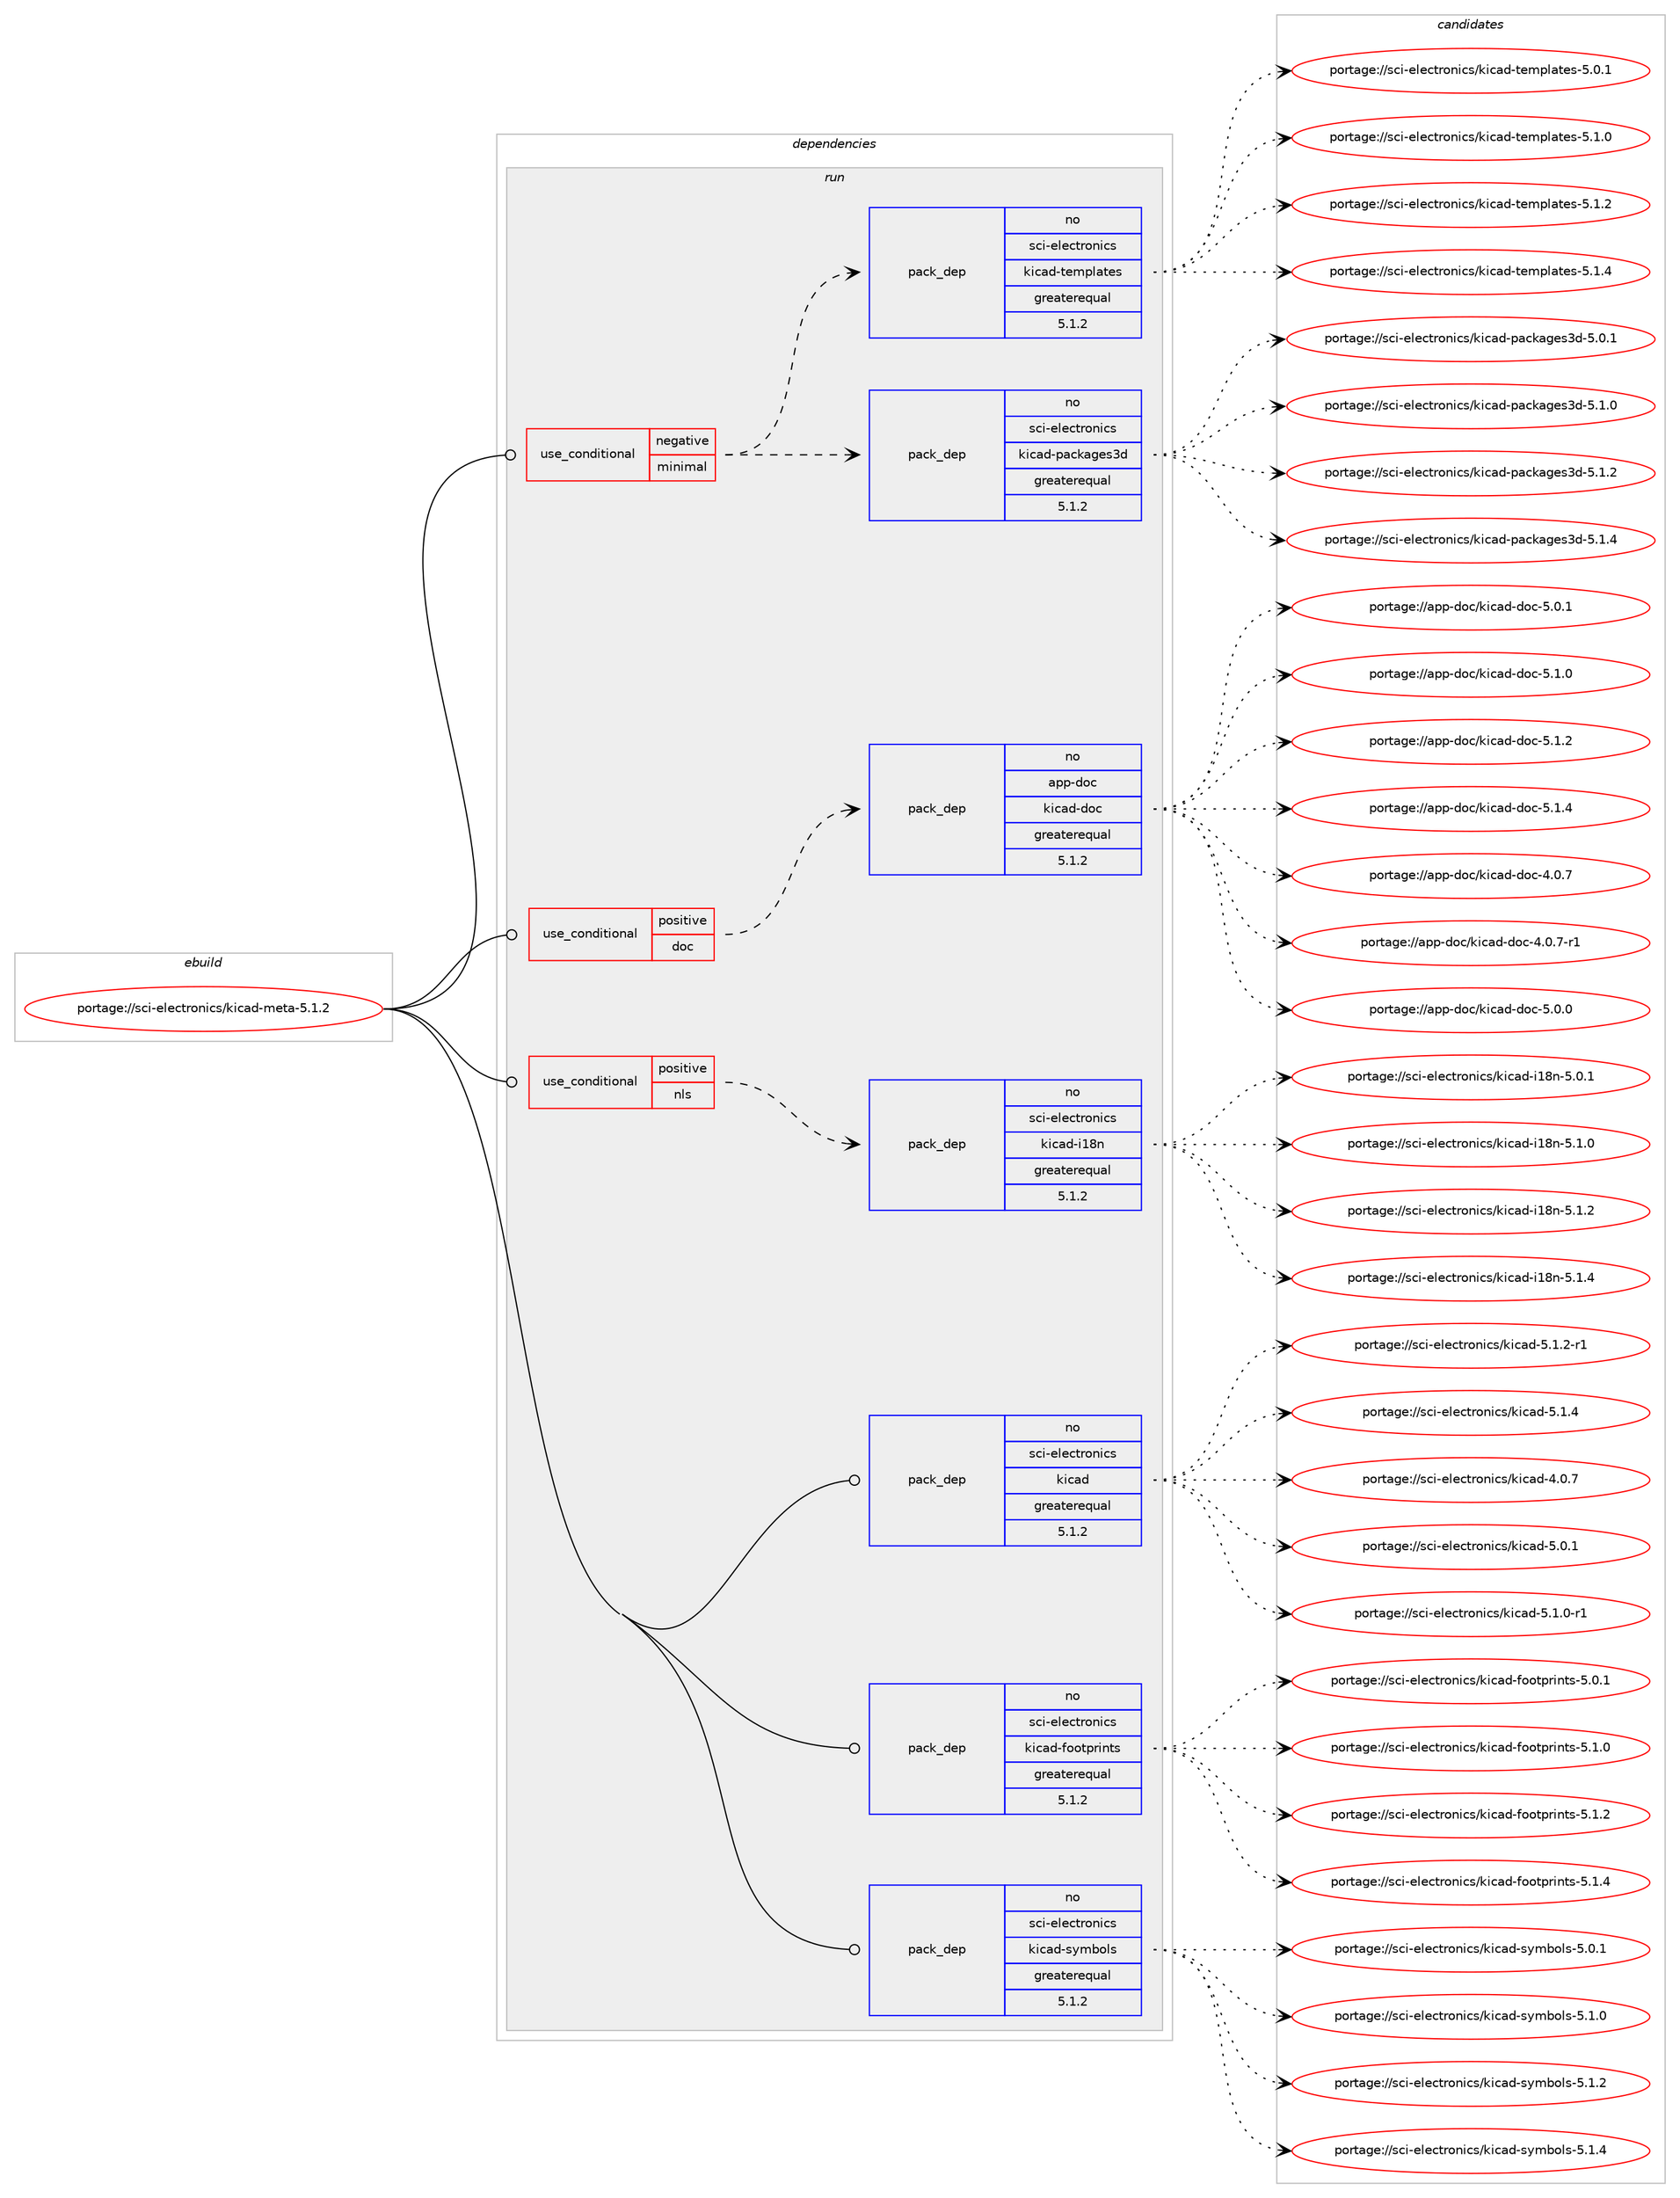 digraph prolog {

# *************
# Graph options
# *************

newrank=true;
concentrate=true;
compound=true;
graph [rankdir=LR,fontname=Helvetica,fontsize=10,ranksep=1.5];#, ranksep=2.5, nodesep=0.2];
edge  [arrowhead=vee];
node  [fontname=Helvetica,fontsize=10];

# **********
# The ebuild
# **********

subgraph cluster_leftcol {
color=gray;
rank=same;
label=<<i>ebuild</i>>;
id [label="portage://sci-electronics/kicad-meta-5.1.2", color=red, width=4, href="../sci-electronics/kicad-meta-5.1.2.svg"];
}

# ****************
# The dependencies
# ****************

subgraph cluster_midcol {
color=gray;
label=<<i>dependencies</i>>;
subgraph cluster_compile {
fillcolor="#eeeeee";
style=filled;
label=<<i>compile</i>>;
}
subgraph cluster_compileandrun {
fillcolor="#eeeeee";
style=filled;
label=<<i>compile and run</i>>;
}
subgraph cluster_run {
fillcolor="#eeeeee";
style=filled;
label=<<i>run</i>>;
subgraph cond95666 {
dependency386190 [label=<<TABLE BORDER="0" CELLBORDER="1" CELLSPACING="0" CELLPADDING="4"><TR><TD ROWSPAN="3" CELLPADDING="10">use_conditional</TD></TR><TR><TD>negative</TD></TR><TR><TD>minimal</TD></TR></TABLE>>, shape=none, color=red];
subgraph pack283981 {
dependency386191 [label=<<TABLE BORDER="0" CELLBORDER="1" CELLSPACING="0" CELLPADDING="4" WIDTH="220"><TR><TD ROWSPAN="6" CELLPADDING="30">pack_dep</TD></TR><TR><TD WIDTH="110">no</TD></TR><TR><TD>sci-electronics</TD></TR><TR><TD>kicad-packages3d</TD></TR><TR><TD>greaterequal</TD></TR><TR><TD>5.1.2</TD></TR></TABLE>>, shape=none, color=blue];
}
dependency386190:e -> dependency386191:w [weight=20,style="dashed",arrowhead="vee"];
subgraph pack283982 {
dependency386192 [label=<<TABLE BORDER="0" CELLBORDER="1" CELLSPACING="0" CELLPADDING="4" WIDTH="220"><TR><TD ROWSPAN="6" CELLPADDING="30">pack_dep</TD></TR><TR><TD WIDTH="110">no</TD></TR><TR><TD>sci-electronics</TD></TR><TR><TD>kicad-templates</TD></TR><TR><TD>greaterequal</TD></TR><TR><TD>5.1.2</TD></TR></TABLE>>, shape=none, color=blue];
}
dependency386190:e -> dependency386192:w [weight=20,style="dashed",arrowhead="vee"];
}
id:e -> dependency386190:w [weight=20,style="solid",arrowhead="odot"];
subgraph cond95667 {
dependency386193 [label=<<TABLE BORDER="0" CELLBORDER="1" CELLSPACING="0" CELLPADDING="4"><TR><TD ROWSPAN="3" CELLPADDING="10">use_conditional</TD></TR><TR><TD>positive</TD></TR><TR><TD>doc</TD></TR></TABLE>>, shape=none, color=red];
subgraph pack283983 {
dependency386194 [label=<<TABLE BORDER="0" CELLBORDER="1" CELLSPACING="0" CELLPADDING="4" WIDTH="220"><TR><TD ROWSPAN="6" CELLPADDING="30">pack_dep</TD></TR><TR><TD WIDTH="110">no</TD></TR><TR><TD>app-doc</TD></TR><TR><TD>kicad-doc</TD></TR><TR><TD>greaterequal</TD></TR><TR><TD>5.1.2</TD></TR></TABLE>>, shape=none, color=blue];
}
dependency386193:e -> dependency386194:w [weight=20,style="dashed",arrowhead="vee"];
}
id:e -> dependency386193:w [weight=20,style="solid",arrowhead="odot"];
subgraph cond95668 {
dependency386195 [label=<<TABLE BORDER="0" CELLBORDER="1" CELLSPACING="0" CELLPADDING="4"><TR><TD ROWSPAN="3" CELLPADDING="10">use_conditional</TD></TR><TR><TD>positive</TD></TR><TR><TD>nls</TD></TR></TABLE>>, shape=none, color=red];
subgraph pack283984 {
dependency386196 [label=<<TABLE BORDER="0" CELLBORDER="1" CELLSPACING="0" CELLPADDING="4" WIDTH="220"><TR><TD ROWSPAN="6" CELLPADDING="30">pack_dep</TD></TR><TR><TD WIDTH="110">no</TD></TR><TR><TD>sci-electronics</TD></TR><TR><TD>kicad-i18n</TD></TR><TR><TD>greaterequal</TD></TR><TR><TD>5.1.2</TD></TR></TABLE>>, shape=none, color=blue];
}
dependency386195:e -> dependency386196:w [weight=20,style="dashed",arrowhead="vee"];
}
id:e -> dependency386195:w [weight=20,style="solid",arrowhead="odot"];
subgraph pack283985 {
dependency386197 [label=<<TABLE BORDER="0" CELLBORDER="1" CELLSPACING="0" CELLPADDING="4" WIDTH="220"><TR><TD ROWSPAN="6" CELLPADDING="30">pack_dep</TD></TR><TR><TD WIDTH="110">no</TD></TR><TR><TD>sci-electronics</TD></TR><TR><TD>kicad</TD></TR><TR><TD>greaterequal</TD></TR><TR><TD>5.1.2</TD></TR></TABLE>>, shape=none, color=blue];
}
id:e -> dependency386197:w [weight=20,style="solid",arrowhead="odot"];
subgraph pack283986 {
dependency386198 [label=<<TABLE BORDER="0" CELLBORDER="1" CELLSPACING="0" CELLPADDING="4" WIDTH="220"><TR><TD ROWSPAN="6" CELLPADDING="30">pack_dep</TD></TR><TR><TD WIDTH="110">no</TD></TR><TR><TD>sci-electronics</TD></TR><TR><TD>kicad-footprints</TD></TR><TR><TD>greaterequal</TD></TR><TR><TD>5.1.2</TD></TR></TABLE>>, shape=none, color=blue];
}
id:e -> dependency386198:w [weight=20,style="solid",arrowhead="odot"];
subgraph pack283987 {
dependency386199 [label=<<TABLE BORDER="0" CELLBORDER="1" CELLSPACING="0" CELLPADDING="4" WIDTH="220"><TR><TD ROWSPAN="6" CELLPADDING="30">pack_dep</TD></TR><TR><TD WIDTH="110">no</TD></TR><TR><TD>sci-electronics</TD></TR><TR><TD>kicad-symbols</TD></TR><TR><TD>greaterequal</TD></TR><TR><TD>5.1.2</TD></TR></TABLE>>, shape=none, color=blue];
}
id:e -> dependency386199:w [weight=20,style="solid",arrowhead="odot"];
}
}

# **************
# The candidates
# **************

subgraph cluster_choices {
rank=same;
color=gray;
label=<<i>candidates</i>>;

subgraph choice283981 {
color=black;
nodesep=1;
choiceportage115991054510110810199116114111110105991154710710599971004511297991079710310111551100455346484649 [label="portage://sci-electronics/kicad-packages3d-5.0.1", color=red, width=4,href="../sci-electronics/kicad-packages3d-5.0.1.svg"];
choiceportage115991054510110810199116114111110105991154710710599971004511297991079710310111551100455346494648 [label="portage://sci-electronics/kicad-packages3d-5.1.0", color=red, width=4,href="../sci-electronics/kicad-packages3d-5.1.0.svg"];
choiceportage115991054510110810199116114111110105991154710710599971004511297991079710310111551100455346494650 [label="portage://sci-electronics/kicad-packages3d-5.1.2", color=red, width=4,href="../sci-electronics/kicad-packages3d-5.1.2.svg"];
choiceportage115991054510110810199116114111110105991154710710599971004511297991079710310111551100455346494652 [label="portage://sci-electronics/kicad-packages3d-5.1.4", color=red, width=4,href="../sci-electronics/kicad-packages3d-5.1.4.svg"];
dependency386191:e -> choiceportage115991054510110810199116114111110105991154710710599971004511297991079710310111551100455346484649:w [style=dotted,weight="100"];
dependency386191:e -> choiceportage115991054510110810199116114111110105991154710710599971004511297991079710310111551100455346494648:w [style=dotted,weight="100"];
dependency386191:e -> choiceportage115991054510110810199116114111110105991154710710599971004511297991079710310111551100455346494650:w [style=dotted,weight="100"];
dependency386191:e -> choiceportage115991054510110810199116114111110105991154710710599971004511297991079710310111551100455346494652:w [style=dotted,weight="100"];
}
subgraph choice283982 {
color=black;
nodesep=1;
choiceportage115991054510110810199116114111110105991154710710599971004511610110911210897116101115455346484649 [label="portage://sci-electronics/kicad-templates-5.0.1", color=red, width=4,href="../sci-electronics/kicad-templates-5.0.1.svg"];
choiceportage115991054510110810199116114111110105991154710710599971004511610110911210897116101115455346494648 [label="portage://sci-electronics/kicad-templates-5.1.0", color=red, width=4,href="../sci-electronics/kicad-templates-5.1.0.svg"];
choiceportage115991054510110810199116114111110105991154710710599971004511610110911210897116101115455346494650 [label="portage://sci-electronics/kicad-templates-5.1.2", color=red, width=4,href="../sci-electronics/kicad-templates-5.1.2.svg"];
choiceportage115991054510110810199116114111110105991154710710599971004511610110911210897116101115455346494652 [label="portage://sci-electronics/kicad-templates-5.1.4", color=red, width=4,href="../sci-electronics/kicad-templates-5.1.4.svg"];
dependency386192:e -> choiceportage115991054510110810199116114111110105991154710710599971004511610110911210897116101115455346484649:w [style=dotted,weight="100"];
dependency386192:e -> choiceportage115991054510110810199116114111110105991154710710599971004511610110911210897116101115455346494648:w [style=dotted,weight="100"];
dependency386192:e -> choiceportage115991054510110810199116114111110105991154710710599971004511610110911210897116101115455346494650:w [style=dotted,weight="100"];
dependency386192:e -> choiceportage115991054510110810199116114111110105991154710710599971004511610110911210897116101115455346494652:w [style=dotted,weight="100"];
}
subgraph choice283983 {
color=black;
nodesep=1;
choiceportage9711211245100111994710710599971004510011199455246484655 [label="portage://app-doc/kicad-doc-4.0.7", color=red, width=4,href="../app-doc/kicad-doc-4.0.7.svg"];
choiceportage97112112451001119947107105999710045100111994552464846554511449 [label="portage://app-doc/kicad-doc-4.0.7-r1", color=red, width=4,href="../app-doc/kicad-doc-4.0.7-r1.svg"];
choiceportage9711211245100111994710710599971004510011199455346484648 [label="portage://app-doc/kicad-doc-5.0.0", color=red, width=4,href="../app-doc/kicad-doc-5.0.0.svg"];
choiceportage9711211245100111994710710599971004510011199455346484649 [label="portage://app-doc/kicad-doc-5.0.1", color=red, width=4,href="../app-doc/kicad-doc-5.0.1.svg"];
choiceportage9711211245100111994710710599971004510011199455346494648 [label="portage://app-doc/kicad-doc-5.1.0", color=red, width=4,href="../app-doc/kicad-doc-5.1.0.svg"];
choiceportage9711211245100111994710710599971004510011199455346494650 [label="portage://app-doc/kicad-doc-5.1.2", color=red, width=4,href="../app-doc/kicad-doc-5.1.2.svg"];
choiceportage9711211245100111994710710599971004510011199455346494652 [label="portage://app-doc/kicad-doc-5.1.4", color=red, width=4,href="../app-doc/kicad-doc-5.1.4.svg"];
dependency386194:e -> choiceportage9711211245100111994710710599971004510011199455246484655:w [style=dotted,weight="100"];
dependency386194:e -> choiceportage97112112451001119947107105999710045100111994552464846554511449:w [style=dotted,weight="100"];
dependency386194:e -> choiceportage9711211245100111994710710599971004510011199455346484648:w [style=dotted,weight="100"];
dependency386194:e -> choiceportage9711211245100111994710710599971004510011199455346484649:w [style=dotted,weight="100"];
dependency386194:e -> choiceportage9711211245100111994710710599971004510011199455346494648:w [style=dotted,weight="100"];
dependency386194:e -> choiceportage9711211245100111994710710599971004510011199455346494650:w [style=dotted,weight="100"];
dependency386194:e -> choiceportage9711211245100111994710710599971004510011199455346494652:w [style=dotted,weight="100"];
}
subgraph choice283984 {
color=black;
nodesep=1;
choiceportage11599105451011081019911611411111010599115471071059997100451054956110455346484649 [label="portage://sci-electronics/kicad-i18n-5.0.1", color=red, width=4,href="../sci-electronics/kicad-i18n-5.0.1.svg"];
choiceportage11599105451011081019911611411111010599115471071059997100451054956110455346494648 [label="portage://sci-electronics/kicad-i18n-5.1.0", color=red, width=4,href="../sci-electronics/kicad-i18n-5.1.0.svg"];
choiceportage11599105451011081019911611411111010599115471071059997100451054956110455346494650 [label="portage://sci-electronics/kicad-i18n-5.1.2", color=red, width=4,href="../sci-electronics/kicad-i18n-5.1.2.svg"];
choiceportage11599105451011081019911611411111010599115471071059997100451054956110455346494652 [label="portage://sci-electronics/kicad-i18n-5.1.4", color=red, width=4,href="../sci-electronics/kicad-i18n-5.1.4.svg"];
dependency386196:e -> choiceportage11599105451011081019911611411111010599115471071059997100451054956110455346484649:w [style=dotted,weight="100"];
dependency386196:e -> choiceportage11599105451011081019911611411111010599115471071059997100451054956110455346494648:w [style=dotted,weight="100"];
dependency386196:e -> choiceportage11599105451011081019911611411111010599115471071059997100451054956110455346494650:w [style=dotted,weight="100"];
dependency386196:e -> choiceportage11599105451011081019911611411111010599115471071059997100451054956110455346494652:w [style=dotted,weight="100"];
}
subgraph choice283985 {
color=black;
nodesep=1;
choiceportage11599105451011081019911611411111010599115471071059997100455246484655 [label="portage://sci-electronics/kicad-4.0.7", color=red, width=4,href="../sci-electronics/kicad-4.0.7.svg"];
choiceportage11599105451011081019911611411111010599115471071059997100455346484649 [label="portage://sci-electronics/kicad-5.0.1", color=red, width=4,href="../sci-electronics/kicad-5.0.1.svg"];
choiceportage115991054510110810199116114111110105991154710710599971004553464946484511449 [label="portage://sci-electronics/kicad-5.1.0-r1", color=red, width=4,href="../sci-electronics/kicad-5.1.0-r1.svg"];
choiceportage115991054510110810199116114111110105991154710710599971004553464946504511449 [label="portage://sci-electronics/kicad-5.1.2-r1", color=red, width=4,href="../sci-electronics/kicad-5.1.2-r1.svg"];
choiceportage11599105451011081019911611411111010599115471071059997100455346494652 [label="portage://sci-electronics/kicad-5.1.4", color=red, width=4,href="../sci-electronics/kicad-5.1.4.svg"];
dependency386197:e -> choiceportage11599105451011081019911611411111010599115471071059997100455246484655:w [style=dotted,weight="100"];
dependency386197:e -> choiceportage11599105451011081019911611411111010599115471071059997100455346484649:w [style=dotted,weight="100"];
dependency386197:e -> choiceportage115991054510110810199116114111110105991154710710599971004553464946484511449:w [style=dotted,weight="100"];
dependency386197:e -> choiceportage115991054510110810199116114111110105991154710710599971004553464946504511449:w [style=dotted,weight="100"];
dependency386197:e -> choiceportage11599105451011081019911611411111010599115471071059997100455346494652:w [style=dotted,weight="100"];
}
subgraph choice283986 {
color=black;
nodesep=1;
choiceportage1159910545101108101991161141111101059911547107105999710045102111111116112114105110116115455346484649 [label="portage://sci-electronics/kicad-footprints-5.0.1", color=red, width=4,href="../sci-electronics/kicad-footprints-5.0.1.svg"];
choiceportage1159910545101108101991161141111101059911547107105999710045102111111116112114105110116115455346494648 [label="portage://sci-electronics/kicad-footprints-5.1.0", color=red, width=4,href="../sci-electronics/kicad-footprints-5.1.0.svg"];
choiceportage1159910545101108101991161141111101059911547107105999710045102111111116112114105110116115455346494650 [label="portage://sci-electronics/kicad-footprints-5.1.2", color=red, width=4,href="../sci-electronics/kicad-footprints-5.1.2.svg"];
choiceportage1159910545101108101991161141111101059911547107105999710045102111111116112114105110116115455346494652 [label="portage://sci-electronics/kicad-footprints-5.1.4", color=red, width=4,href="../sci-electronics/kicad-footprints-5.1.4.svg"];
dependency386198:e -> choiceportage1159910545101108101991161141111101059911547107105999710045102111111116112114105110116115455346484649:w [style=dotted,weight="100"];
dependency386198:e -> choiceportage1159910545101108101991161141111101059911547107105999710045102111111116112114105110116115455346494648:w [style=dotted,weight="100"];
dependency386198:e -> choiceportage1159910545101108101991161141111101059911547107105999710045102111111116112114105110116115455346494650:w [style=dotted,weight="100"];
dependency386198:e -> choiceportage1159910545101108101991161141111101059911547107105999710045102111111116112114105110116115455346494652:w [style=dotted,weight="100"];
}
subgraph choice283987 {
color=black;
nodesep=1;
choiceportage115991054510110810199116114111110105991154710710599971004511512110998111108115455346484649 [label="portage://sci-electronics/kicad-symbols-5.0.1", color=red, width=4,href="../sci-electronics/kicad-symbols-5.0.1.svg"];
choiceportage115991054510110810199116114111110105991154710710599971004511512110998111108115455346494648 [label="portage://sci-electronics/kicad-symbols-5.1.0", color=red, width=4,href="../sci-electronics/kicad-symbols-5.1.0.svg"];
choiceportage115991054510110810199116114111110105991154710710599971004511512110998111108115455346494650 [label="portage://sci-electronics/kicad-symbols-5.1.2", color=red, width=4,href="../sci-electronics/kicad-symbols-5.1.2.svg"];
choiceportage115991054510110810199116114111110105991154710710599971004511512110998111108115455346494652 [label="portage://sci-electronics/kicad-symbols-5.1.4", color=red, width=4,href="../sci-electronics/kicad-symbols-5.1.4.svg"];
dependency386199:e -> choiceportage115991054510110810199116114111110105991154710710599971004511512110998111108115455346484649:w [style=dotted,weight="100"];
dependency386199:e -> choiceportage115991054510110810199116114111110105991154710710599971004511512110998111108115455346494648:w [style=dotted,weight="100"];
dependency386199:e -> choiceportage115991054510110810199116114111110105991154710710599971004511512110998111108115455346494650:w [style=dotted,weight="100"];
dependency386199:e -> choiceportage115991054510110810199116114111110105991154710710599971004511512110998111108115455346494652:w [style=dotted,weight="100"];
}
}

}
